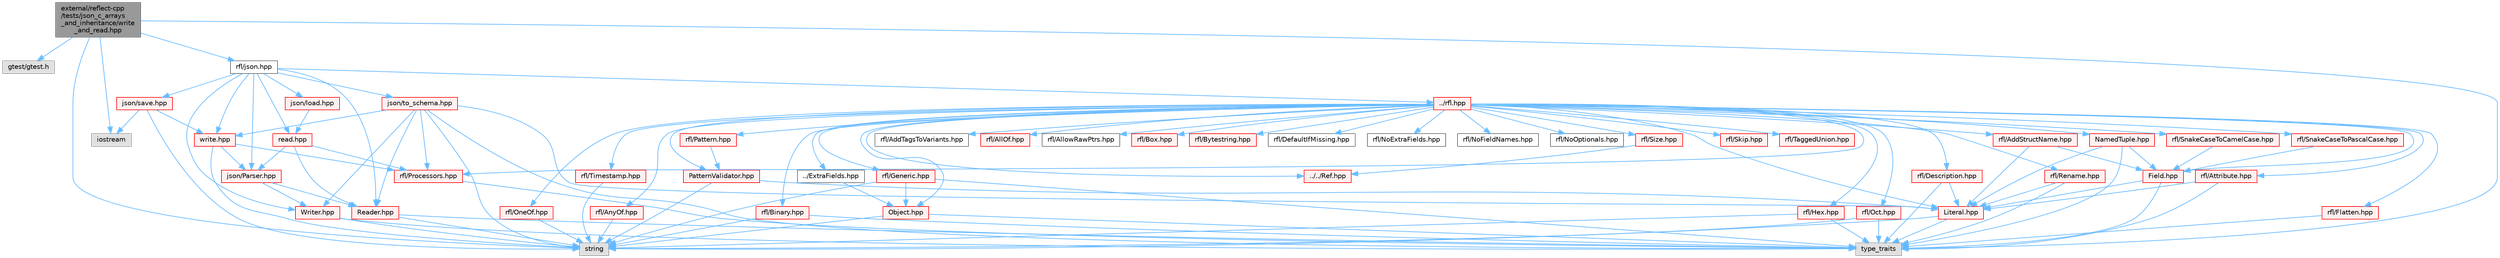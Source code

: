 digraph "external/reflect-cpp/tests/json_c_arrays_and_inheritance/write_and_read.hpp"
{
 // LATEX_PDF_SIZE
  bgcolor="transparent";
  edge [fontname=Helvetica,fontsize=10,labelfontname=Helvetica,labelfontsize=10];
  node [fontname=Helvetica,fontsize=10,shape=box,height=0.2,width=0.4];
  Node1 [id="Node000001",label="external/reflect-cpp\l/tests/json_c_arrays\l_and_inheritance/write\l_and_read.hpp",height=0.2,width=0.4,color="gray40", fillcolor="grey60", style="filled", fontcolor="black",tooltip=" "];
  Node1 -> Node2 [id="edge1_Node000001_Node000002",color="steelblue1",style="solid",tooltip=" "];
  Node2 [id="Node000002",label="gtest/gtest.h",height=0.2,width=0.4,color="grey60", fillcolor="#E0E0E0", style="filled",tooltip=" "];
  Node1 -> Node3 [id="edge2_Node000001_Node000003",color="steelblue1",style="solid",tooltip=" "];
  Node3 [id="Node000003",label="iostream",height=0.2,width=0.4,color="grey60", fillcolor="#E0E0E0", style="filled",tooltip=" "];
  Node1 -> Node4 [id="edge3_Node000001_Node000004",color="steelblue1",style="solid",tooltip=" "];
  Node4 [id="Node000004",label="rfl/json.hpp",height=0.2,width=0.4,color="grey40", fillcolor="white", style="filled",URL="$reflect-cpp_2include_2rfl_2json_8hpp.html",tooltip=" "];
  Node4 -> Node5 [id="edge4_Node000004_Node000005",color="steelblue1",style="solid",tooltip=" "];
  Node5 [id="Node000005",label="../rfl.hpp",height=0.2,width=0.4,color="red", fillcolor="#FFF0F0", style="filled",URL="$rfl_8hpp.html",tooltip=" "];
  Node5 -> Node6 [id="edge5_Node000005_Node000006",color="steelblue1",style="solid",tooltip=" "];
  Node6 [id="Node000006",label="rfl/AddStructName.hpp",height=0.2,width=0.4,color="red", fillcolor="#FFF0F0", style="filled",URL="$_add_struct_name_8hpp.html",tooltip=" "];
  Node6 -> Node8 [id="edge6_Node000006_Node000008",color="steelblue1",style="solid",tooltip=" "];
  Node8 [id="Node000008",label="Field.hpp",height=0.2,width=0.4,color="red", fillcolor="#FFF0F0", style="filled",URL="$_field_8hpp.html",tooltip=" "];
  Node8 -> Node11 [id="edge7_Node000008_Node000011",color="steelblue1",style="solid",tooltip=" "];
  Node11 [id="Node000011",label="type_traits",height=0.2,width=0.4,color="grey60", fillcolor="#E0E0E0", style="filled",tooltip=" "];
  Node8 -> Node13 [id="edge8_Node000008_Node000013",color="steelblue1",style="solid",tooltip=" "];
  Node13 [id="Node000013",label="Literal.hpp",height=0.2,width=0.4,color="red", fillcolor="#FFF0F0", style="filled",URL="$_literal_8hpp.html",tooltip=" "];
  Node13 -> Node17 [id="edge9_Node000013_Node000017",color="steelblue1",style="solid",tooltip=" "];
  Node17 [id="Node000017",label="string",height=0.2,width=0.4,color="grey60", fillcolor="#E0E0E0", style="filled",tooltip=" "];
  Node13 -> Node11 [id="edge10_Node000013_Node000011",color="steelblue1",style="solid",tooltip=" "];
  Node6 -> Node13 [id="edge11_Node000006_Node000013",color="steelblue1",style="solid",tooltip=" "];
  Node5 -> Node56 [id="edge12_Node000005_Node000056",color="steelblue1",style="solid",tooltip=" "];
  Node56 [id="Node000056",label="rfl/AddTagsToVariants.hpp",height=0.2,width=0.4,color="grey40", fillcolor="white", style="filled",URL="$_add_tags_to_variants_8hpp.html",tooltip=" "];
  Node5 -> Node57 [id="edge13_Node000005_Node000057",color="steelblue1",style="solid",tooltip=" "];
  Node57 [id="Node000057",label="rfl/AllOf.hpp",height=0.2,width=0.4,color="red", fillcolor="#FFF0F0", style="filled",URL="$_all_of_8hpp.html",tooltip=" "];
  Node5 -> Node66 [id="edge14_Node000005_Node000066",color="steelblue1",style="solid",tooltip=" "];
  Node66 [id="Node000066",label="rfl/AllowRawPtrs.hpp",height=0.2,width=0.4,color="grey40", fillcolor="white", style="filled",URL="$_allow_raw_ptrs_8hpp.html",tooltip=" "];
  Node5 -> Node67 [id="edge15_Node000005_Node000067",color="steelblue1",style="solid",tooltip=" "];
  Node67 [id="Node000067",label="rfl/AnyOf.hpp",height=0.2,width=0.4,color="red", fillcolor="#FFF0F0", style="filled",URL="$_any_of_8hpp.html",tooltip=" "];
  Node67 -> Node17 [id="edge16_Node000067_Node000017",color="steelblue1",style="solid",tooltip=" "];
  Node5 -> Node69 [id="edge17_Node000005_Node000069",color="steelblue1",style="solid",tooltip=" "];
  Node69 [id="Node000069",label="rfl/Attribute.hpp",height=0.2,width=0.4,color="red", fillcolor="#FFF0F0", style="filled",URL="$_attribute_8hpp.html",tooltip=" "];
  Node69 -> Node11 [id="edge18_Node000069_Node000011",color="steelblue1",style="solid",tooltip=" "];
  Node69 -> Node13 [id="edge19_Node000069_Node000013",color="steelblue1",style="solid",tooltip=" "];
  Node5 -> Node70 [id="edge20_Node000005_Node000070",color="steelblue1",style="solid",tooltip=" "];
  Node70 [id="Node000070",label="rfl/Binary.hpp",height=0.2,width=0.4,color="red", fillcolor="#FFF0F0", style="filled",URL="$_binary_8hpp.html",tooltip=" "];
  Node70 -> Node17 [id="edge21_Node000070_Node000017",color="steelblue1",style="solid",tooltip=" "];
  Node70 -> Node11 [id="edge22_Node000070_Node000011",color="steelblue1",style="solid",tooltip=" "];
  Node5 -> Node72 [id="edge23_Node000005_Node000072",color="steelblue1",style="solid",tooltip=" "];
  Node72 [id="Node000072",label="rfl/Box.hpp",height=0.2,width=0.4,color="red", fillcolor="#FFF0F0", style="filled",URL="$_box_8hpp.html",tooltip=" "];
  Node5 -> Node73 [id="edge24_Node000005_Node000073",color="steelblue1",style="solid",tooltip=" "];
  Node73 [id="Node000073",label="rfl/Bytestring.hpp",height=0.2,width=0.4,color="red", fillcolor="#FFF0F0", style="filled",URL="$_bytestring_8hpp.html",tooltip=" "];
  Node5 -> Node74 [id="edge25_Node000005_Node000074",color="steelblue1",style="solid",tooltip=" "];
  Node74 [id="Node000074",label="rfl/DefaultIfMissing.hpp",height=0.2,width=0.4,color="grey40", fillcolor="white", style="filled",URL="$_default_if_missing_8hpp.html",tooltip=" "];
  Node5 -> Node75 [id="edge26_Node000005_Node000075",color="steelblue1",style="solid",tooltip=" "];
  Node75 [id="Node000075",label="rfl/Description.hpp",height=0.2,width=0.4,color="red", fillcolor="#FFF0F0", style="filled",URL="$_description_8hpp.html",tooltip=" "];
  Node75 -> Node11 [id="edge27_Node000075_Node000011",color="steelblue1",style="solid",tooltip=" "];
  Node75 -> Node13 [id="edge28_Node000075_Node000013",color="steelblue1",style="solid",tooltip=" "];
  Node5 -> Node50 [id="edge29_Node000005_Node000050",color="steelblue1",style="solid",tooltip=" "];
  Node50 [id="Node000050",label="../ExtraFields.hpp",height=0.2,width=0.4,color="grey40", fillcolor="white", style="filled",URL="$_extra_fields_8hpp.html",tooltip=" "];
  Node50 -> Node51 [id="edge30_Node000050_Node000051",color="steelblue1",style="solid",tooltip=" "];
  Node51 [id="Node000051",label="Object.hpp",height=0.2,width=0.4,color="red", fillcolor="#FFF0F0", style="filled",URL="$_object_8hpp.html",tooltip=" "];
  Node51 -> Node17 [id="edge31_Node000051_Node000017",color="steelblue1",style="solid",tooltip=" "];
  Node51 -> Node11 [id="edge32_Node000051_Node000011",color="steelblue1",style="solid",tooltip=" "];
  Node5 -> Node8 [id="edge33_Node000005_Node000008",color="steelblue1",style="solid",tooltip=" "];
  Node5 -> Node76 [id="edge34_Node000005_Node000076",color="steelblue1",style="solid",tooltip=" "];
  Node76 [id="Node000076",label="rfl/Flatten.hpp",height=0.2,width=0.4,color="red", fillcolor="#FFF0F0", style="filled",URL="$_flatten_8hpp.html",tooltip=" "];
  Node76 -> Node11 [id="edge35_Node000076_Node000011",color="steelblue1",style="solid",tooltip=" "];
  Node5 -> Node77 [id="edge36_Node000005_Node000077",color="steelblue1",style="solid",tooltip=" "];
  Node77 [id="Node000077",label="rfl/Generic.hpp",height=0.2,width=0.4,color="red", fillcolor="#FFF0F0", style="filled",URL="$_generic_8hpp.html",tooltip=" "];
  Node77 -> Node17 [id="edge37_Node000077_Node000017",color="steelblue1",style="solid",tooltip=" "];
  Node77 -> Node11 [id="edge38_Node000077_Node000011",color="steelblue1",style="solid",tooltip=" "];
  Node77 -> Node51 [id="edge39_Node000077_Node000051",color="steelblue1",style="solid",tooltip=" "];
  Node5 -> Node79 [id="edge40_Node000005_Node000079",color="steelblue1",style="solid",tooltip=" "];
  Node79 [id="Node000079",label="rfl/Hex.hpp",height=0.2,width=0.4,color="red", fillcolor="#FFF0F0", style="filled",URL="$_hex_8hpp.html",tooltip=" "];
  Node79 -> Node17 [id="edge41_Node000079_Node000017",color="steelblue1",style="solid",tooltip=" "];
  Node79 -> Node11 [id="edge42_Node000079_Node000011",color="steelblue1",style="solid",tooltip=" "];
  Node5 -> Node13 [id="edge43_Node000005_Node000013",color="steelblue1",style="solid",tooltip=" "];
  Node5 -> Node44 [id="edge44_Node000005_Node000044",color="steelblue1",style="solid",tooltip=" "];
  Node44 [id="Node000044",label="NamedTuple.hpp",height=0.2,width=0.4,color="red", fillcolor="#FFF0F0", style="filled",URL="$_named_tuple_8hpp.html",tooltip=" "];
  Node44 -> Node11 [id="edge45_Node000044_Node000011",color="steelblue1",style="solid",tooltip=" "];
  Node44 -> Node8 [id="edge46_Node000044_Node000008",color="steelblue1",style="solid",tooltip=" "];
  Node44 -> Node13 [id="edge47_Node000044_Node000013",color="steelblue1",style="solid",tooltip=" "];
  Node5 -> Node80 [id="edge48_Node000005_Node000080",color="steelblue1",style="solid",tooltip=" "];
  Node80 [id="Node000080",label="rfl/NoExtraFields.hpp",height=0.2,width=0.4,color="grey40", fillcolor="white", style="filled",URL="$_no_extra_fields_8hpp.html",tooltip=" "];
  Node5 -> Node81 [id="edge49_Node000005_Node000081",color="steelblue1",style="solid",tooltip=" "];
  Node81 [id="Node000081",label="rfl/NoFieldNames.hpp",height=0.2,width=0.4,color="grey40", fillcolor="white", style="filled",URL="$_no_field_names_8hpp.html",tooltip=" "];
  Node5 -> Node82 [id="edge50_Node000005_Node000082",color="steelblue1",style="solid",tooltip=" "];
  Node82 [id="Node000082",label="rfl/NoOptionals.hpp",height=0.2,width=0.4,color="grey40", fillcolor="white", style="filled",URL="$_no_optionals_8hpp.html",tooltip=" "];
  Node5 -> Node51 [id="edge51_Node000005_Node000051",color="steelblue1",style="solid",tooltip=" "];
  Node5 -> Node83 [id="edge52_Node000005_Node000083",color="steelblue1",style="solid",tooltip=" "];
  Node83 [id="Node000083",label="rfl/Oct.hpp",height=0.2,width=0.4,color="red", fillcolor="#FFF0F0", style="filled",URL="$_oct_8hpp.html",tooltip=" "];
  Node83 -> Node17 [id="edge53_Node000083_Node000017",color="steelblue1",style="solid",tooltip=" "];
  Node83 -> Node11 [id="edge54_Node000083_Node000011",color="steelblue1",style="solid",tooltip=" "];
  Node5 -> Node85 [id="edge55_Node000005_Node000085",color="steelblue1",style="solid",tooltip=" "];
  Node85 [id="Node000085",label="rfl/OneOf.hpp",height=0.2,width=0.4,color="red", fillcolor="#FFF0F0", style="filled",URL="$_one_of_8hpp.html",tooltip=" "];
  Node85 -> Node17 [id="edge56_Node000085_Node000017",color="steelblue1",style="solid",tooltip=" "];
  Node5 -> Node86 [id="edge57_Node000005_Node000086",color="steelblue1",style="solid",tooltip=" "];
  Node86 [id="Node000086",label="rfl/Pattern.hpp",height=0.2,width=0.4,color="red", fillcolor="#FFF0F0", style="filled",URL="$_pattern_8hpp.html",tooltip=" "];
  Node86 -> Node87 [id="edge58_Node000086_Node000087",color="steelblue1",style="solid",tooltip=" "];
  Node87 [id="Node000087",label="PatternValidator.hpp",height=0.2,width=0.4,color="red", fillcolor="#FFF0F0", style="filled",URL="$_pattern_validator_8hpp.html",tooltip=" "];
  Node87 -> Node17 [id="edge59_Node000087_Node000017",color="steelblue1",style="solid",tooltip=" "];
  Node87 -> Node13 [id="edge60_Node000087_Node000013",color="steelblue1",style="solid",tooltip=" "];
  Node5 -> Node87 [id="edge61_Node000005_Node000087",color="steelblue1",style="solid",tooltip=" "];
  Node5 -> Node93 [id="edge62_Node000005_Node000093",color="steelblue1",style="solid",tooltip=" "];
  Node93 [id="Node000093",label="rfl/Processors.hpp",height=0.2,width=0.4,color="red", fillcolor="#FFF0F0", style="filled",URL="$_processors_8hpp.html",tooltip=" "];
  Node93 -> Node11 [id="edge63_Node000093_Node000011",color="steelblue1",style="solid",tooltip=" "];
  Node5 -> Node60 [id="edge64_Node000005_Node000060",color="steelblue1",style="solid",tooltip=" "];
  Node60 [id="Node000060",label="../../Ref.hpp",height=0.2,width=0.4,color="red", fillcolor="#FFF0F0", style="filled",URL="$_ref_8hpp.html",tooltip=" "];
  Node5 -> Node102 [id="edge65_Node000005_Node000102",color="steelblue1",style="solid",tooltip=" "];
  Node102 [id="Node000102",label="rfl/Rename.hpp",height=0.2,width=0.4,color="red", fillcolor="#FFF0F0", style="filled",URL="$_rename_8hpp.html",tooltip=" "];
  Node102 -> Node11 [id="edge66_Node000102_Node000011",color="steelblue1",style="solid",tooltip=" "];
  Node102 -> Node13 [id="edge67_Node000102_Node000013",color="steelblue1",style="solid",tooltip=" "];
  Node5 -> Node103 [id="edge68_Node000005_Node000103",color="steelblue1",style="solid",tooltip=" "];
  Node103 [id="Node000103",label="rfl/Size.hpp",height=0.2,width=0.4,color="red", fillcolor="#FFF0F0", style="filled",URL="$_size_8hpp.html",tooltip=" "];
  Node103 -> Node60 [id="edge69_Node000103_Node000060",color="steelblue1",style="solid",tooltip=" "];
  Node5 -> Node104 [id="edge70_Node000005_Node000104",color="steelblue1",style="solid",tooltip=" "];
  Node104 [id="Node000104",label="rfl/Skip.hpp",height=0.2,width=0.4,color="red", fillcolor="#FFF0F0", style="filled",URL="$_skip_8hpp.html",tooltip=" "];
  Node5 -> Node106 [id="edge71_Node000005_Node000106",color="steelblue1",style="solid",tooltip=" "];
  Node106 [id="Node000106",label="rfl/SnakeCaseToCamelCase.hpp",height=0.2,width=0.4,color="red", fillcolor="#FFF0F0", style="filled",URL="$_snake_case_to_camel_case_8hpp.html",tooltip=" "];
  Node106 -> Node8 [id="edge72_Node000106_Node000008",color="steelblue1",style="solid",tooltip=" "];
  Node5 -> Node109 [id="edge73_Node000005_Node000109",color="steelblue1",style="solid",tooltip=" "];
  Node109 [id="Node000109",label="rfl/SnakeCaseToPascalCase.hpp",height=0.2,width=0.4,color="red", fillcolor="#FFF0F0", style="filled",URL="$_snake_case_to_pascal_case_8hpp.html",tooltip=" "];
  Node109 -> Node8 [id="edge74_Node000109_Node000008",color="steelblue1",style="solid",tooltip=" "];
  Node5 -> Node110 [id="edge75_Node000005_Node000110",color="steelblue1",style="solid",tooltip=" "];
  Node110 [id="Node000110",label="rfl/TaggedUnion.hpp",height=0.2,width=0.4,color="red", fillcolor="#FFF0F0", style="filled",URL="$_tagged_union_8hpp.html",tooltip=" "];
  Node5 -> Node152 [id="edge76_Node000005_Node000152",color="steelblue1",style="solid",tooltip=" "];
  Node152 [id="Node000152",label="rfl/Timestamp.hpp",height=0.2,width=0.4,color="red", fillcolor="#FFF0F0", style="filled",URL="$_timestamp_8hpp.html",tooltip=" "];
  Node152 -> Node17 [id="edge77_Node000152_Node000017",color="steelblue1",style="solid",tooltip=" "];
  Node4 -> Node298 [id="edge78_Node000004_Node000298",color="steelblue1",style="solid",tooltip=" "];
  Node298 [id="Node000298",label="json/Parser.hpp",height=0.2,width=0.4,color="red", fillcolor="#FFF0F0", style="filled",URL="$json_2_parser_8hpp.html",tooltip=" "];
  Node298 -> Node299 [id="edge79_Node000298_Node000299",color="steelblue1",style="solid",tooltip=" "];
  Node299 [id="Node000299",label="Reader.hpp",height=0.2,width=0.4,color="red", fillcolor="#FFF0F0", style="filled",URL="$json_2_reader_8hpp.html",tooltip=" "];
  Node299 -> Node17 [id="edge80_Node000299_Node000017",color="steelblue1",style="solid",tooltip=" "];
  Node299 -> Node11 [id="edge81_Node000299_Node000011",color="steelblue1",style="solid",tooltip=" "];
  Node298 -> Node441 [id="edge82_Node000298_Node000441",color="steelblue1",style="solid",tooltip=" "];
  Node441 [id="Node000441",label="Writer.hpp",height=0.2,width=0.4,color="red", fillcolor="#FFF0F0", style="filled",URL="$json_2_writer_8hpp.html",tooltip=" "];
  Node441 -> Node17 [id="edge83_Node000441_Node000017",color="steelblue1",style="solid",tooltip=" "];
  Node441 -> Node11 [id="edge84_Node000441_Node000011",color="steelblue1",style="solid",tooltip=" "];
  Node4 -> Node299 [id="edge85_Node000004_Node000299",color="steelblue1",style="solid",tooltip=" "];
  Node4 -> Node441 [id="edge86_Node000004_Node000441",color="steelblue1",style="solid",tooltip=" "];
  Node4 -> Node442 [id="edge87_Node000004_Node000442",color="steelblue1",style="solid",tooltip=" "];
  Node442 [id="Node000442",label="json/load.hpp",height=0.2,width=0.4,color="red", fillcolor="#FFF0F0", style="filled",URL="$json_2load_8hpp.html",tooltip=" "];
  Node442 -> Node445 [id="edge88_Node000442_Node000445",color="steelblue1",style="solid",tooltip=" "];
  Node445 [id="Node000445",label="read.hpp",height=0.2,width=0.4,color="red", fillcolor="#FFF0F0", style="filled",URL="$json_2read_8hpp.html",tooltip=" "];
  Node445 -> Node93 [id="edge89_Node000445_Node000093",color="steelblue1",style="solid",tooltip=" "];
  Node445 -> Node298 [id="edge90_Node000445_Node000298",color="steelblue1",style="solid",tooltip=" "];
  Node445 -> Node299 [id="edge91_Node000445_Node000299",color="steelblue1",style="solid",tooltip=" "];
  Node4 -> Node445 [id="edge92_Node000004_Node000445",color="steelblue1",style="solid",tooltip=" "];
  Node4 -> Node446 [id="edge93_Node000004_Node000446",color="steelblue1",style="solid",tooltip=" "];
  Node446 [id="Node000446",label="json/save.hpp",height=0.2,width=0.4,color="red", fillcolor="#FFF0F0", style="filled",URL="$json_2save_8hpp.html",tooltip=" "];
  Node446 -> Node3 [id="edge94_Node000446_Node000003",color="steelblue1",style="solid",tooltip=" "];
  Node446 -> Node17 [id="edge95_Node000446_Node000017",color="steelblue1",style="solid",tooltip=" "];
  Node446 -> Node448 [id="edge96_Node000446_Node000448",color="steelblue1",style="solid",tooltip=" "];
  Node448 [id="Node000448",label="write.hpp",height=0.2,width=0.4,color="red", fillcolor="#FFF0F0", style="filled",URL="$json_2write_8hpp.html",tooltip=" "];
  Node448 -> Node17 [id="edge97_Node000448_Node000017",color="steelblue1",style="solid",tooltip=" "];
  Node448 -> Node93 [id="edge98_Node000448_Node000093",color="steelblue1",style="solid",tooltip=" "];
  Node448 -> Node298 [id="edge99_Node000448_Node000298",color="steelblue1",style="solid",tooltip=" "];
  Node4 -> Node449 [id="edge100_Node000004_Node000449",color="steelblue1",style="solid",tooltip=" "];
  Node449 [id="Node000449",label="json/to_schema.hpp",height=0.2,width=0.4,color="red", fillcolor="#FFF0F0", style="filled",URL="$json_2to__schema_8hpp.html",tooltip=" "];
  Node449 -> Node17 [id="edge101_Node000449_Node000017",color="steelblue1",style="solid",tooltip=" "];
  Node449 -> Node11 [id="edge102_Node000449_Node000011",color="steelblue1",style="solid",tooltip=" "];
  Node449 -> Node13 [id="edge103_Node000449_Node000013",color="steelblue1",style="solid",tooltip=" "];
  Node449 -> Node93 [id="edge104_Node000449_Node000093",color="steelblue1",style="solid",tooltip=" "];
  Node449 -> Node299 [id="edge105_Node000449_Node000299",color="steelblue1",style="solid",tooltip=" "];
  Node449 -> Node441 [id="edge106_Node000449_Node000441",color="steelblue1",style="solid",tooltip=" "];
  Node449 -> Node448 [id="edge107_Node000449_Node000448",color="steelblue1",style="solid",tooltip=" "];
  Node4 -> Node448 [id="edge108_Node000004_Node000448",color="steelblue1",style="solid",tooltip=" "];
  Node1 -> Node17 [id="edge109_Node000001_Node000017",color="steelblue1",style="solid",tooltip=" "];
  Node1 -> Node11 [id="edge110_Node000001_Node000011",color="steelblue1",style="solid",tooltip=" "];
}
